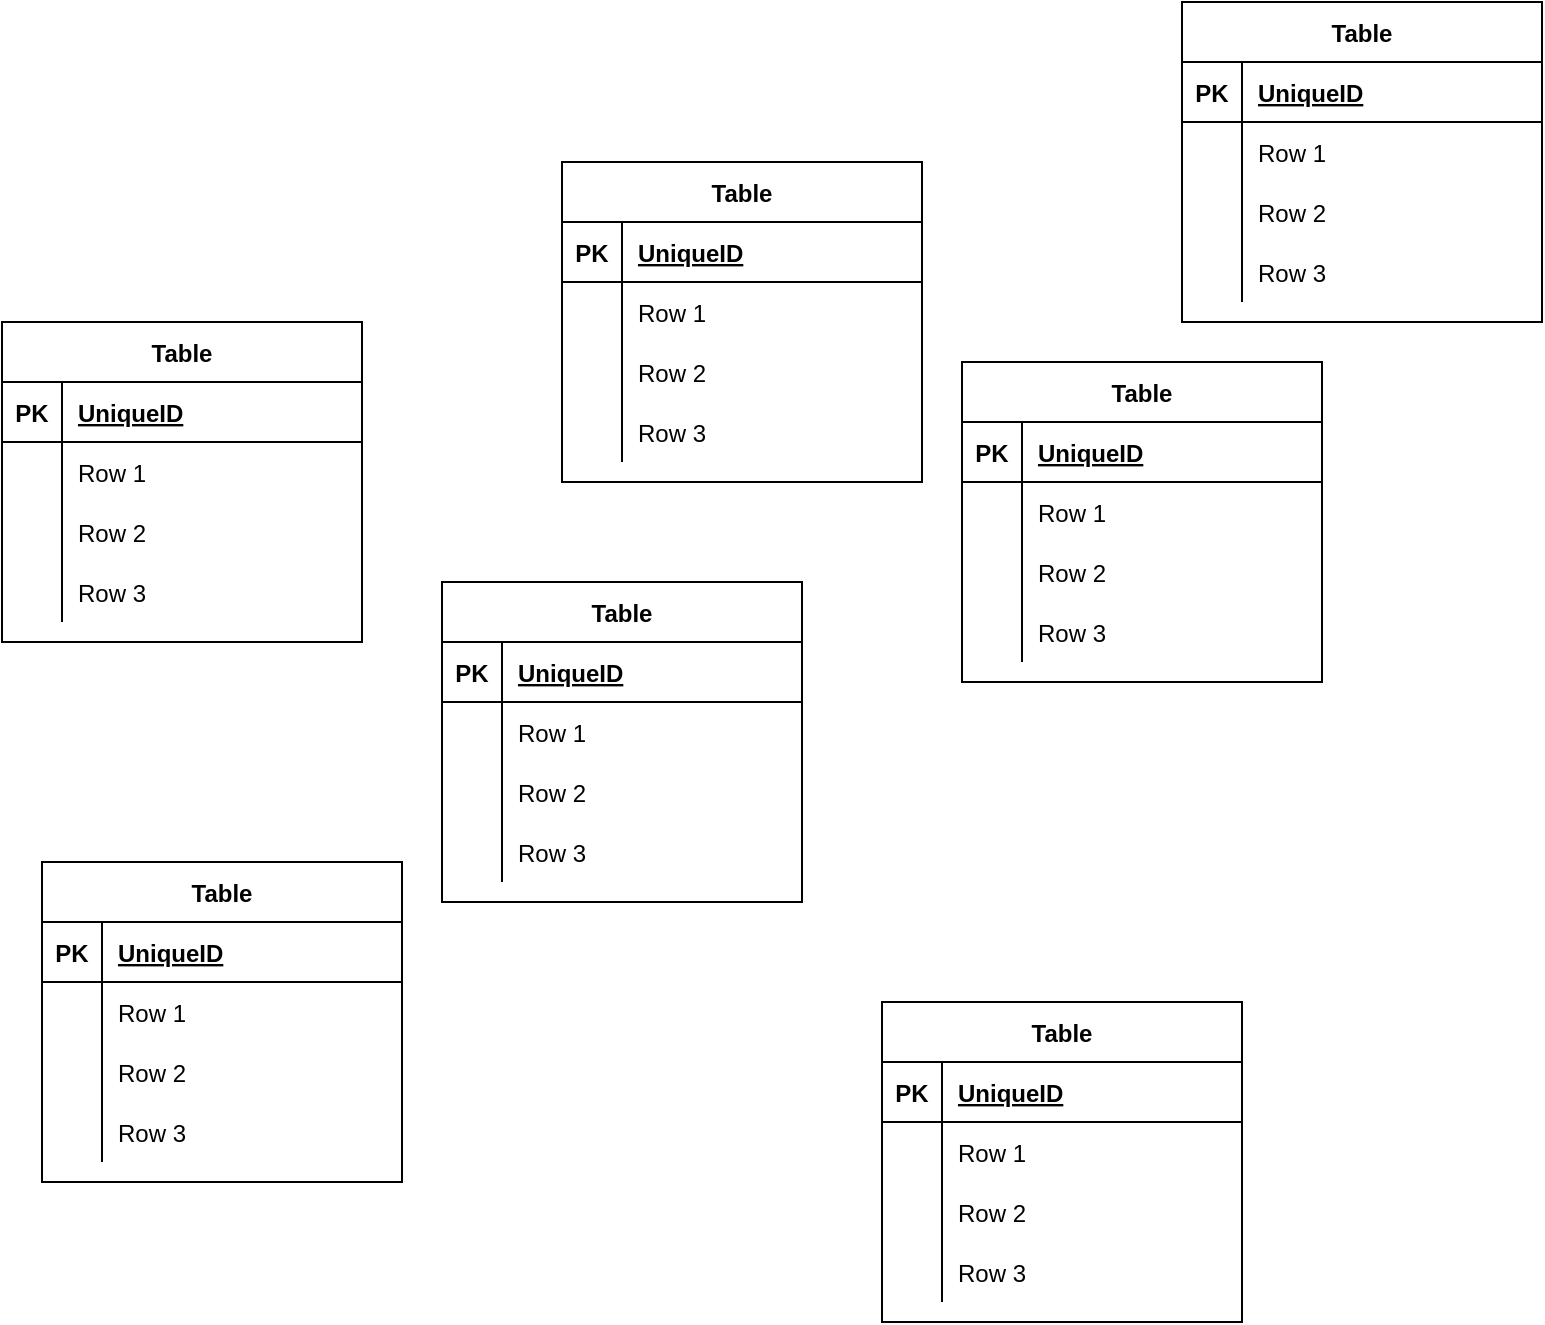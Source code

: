 <mxfile version="13.9.2" type="github"><diagram id="ITOJcjaWfq-GjLF5YvF8" name="Page-1"><mxGraphModel dx="599" dy="1462" grid="1" gridSize="10" guides="1" tooltips="1" connect="1" arrows="1" fold="1" page="1" pageScale="1" pageWidth="827" pageHeight="1169" math="0" shadow="0"><root><mxCell id="0"/><mxCell id="1" parent="0"/><mxCell id="uFaT2Hu2LV7E3nFvV5GZ-1" value="Table" style="shape=table;startSize=30;container=1;collapsible=1;childLayout=tableLayout;fixedRows=1;rowLines=0;fontStyle=1;align=center;resizeLast=1;" vertex="1" parent="1"><mxGeometry x="50" y="120" width="180" height="160" as="geometry"/></mxCell><mxCell id="uFaT2Hu2LV7E3nFvV5GZ-2" value="" style="shape=partialRectangle;collapsible=0;dropTarget=0;pointerEvents=0;fillColor=none;top=0;left=0;bottom=1;right=0;points=[[0,0.5],[1,0.5]];portConstraint=eastwest;" vertex="1" parent="uFaT2Hu2LV7E3nFvV5GZ-1"><mxGeometry y="30" width="180" height="30" as="geometry"/></mxCell><mxCell id="uFaT2Hu2LV7E3nFvV5GZ-3" value="PK" style="shape=partialRectangle;connectable=0;fillColor=none;top=0;left=0;bottom=0;right=0;fontStyle=1;overflow=hidden;" vertex="1" parent="uFaT2Hu2LV7E3nFvV5GZ-2"><mxGeometry width="30" height="30" as="geometry"/></mxCell><mxCell id="uFaT2Hu2LV7E3nFvV5GZ-4" value="UniqueID" style="shape=partialRectangle;connectable=0;fillColor=none;top=0;left=0;bottom=0;right=0;align=left;spacingLeft=6;fontStyle=5;overflow=hidden;" vertex="1" parent="uFaT2Hu2LV7E3nFvV5GZ-2"><mxGeometry x="30" width="150" height="30" as="geometry"/></mxCell><mxCell id="uFaT2Hu2LV7E3nFvV5GZ-5" value="" style="shape=partialRectangle;collapsible=0;dropTarget=0;pointerEvents=0;fillColor=none;top=0;left=0;bottom=0;right=0;points=[[0,0.5],[1,0.5]];portConstraint=eastwest;" vertex="1" parent="uFaT2Hu2LV7E3nFvV5GZ-1"><mxGeometry y="60" width="180" height="30" as="geometry"/></mxCell><mxCell id="uFaT2Hu2LV7E3nFvV5GZ-6" value="" style="shape=partialRectangle;connectable=0;fillColor=none;top=0;left=0;bottom=0;right=0;editable=1;overflow=hidden;" vertex="1" parent="uFaT2Hu2LV7E3nFvV5GZ-5"><mxGeometry width="30" height="30" as="geometry"/></mxCell><mxCell id="uFaT2Hu2LV7E3nFvV5GZ-7" value="Row 1" style="shape=partialRectangle;connectable=0;fillColor=none;top=0;left=0;bottom=0;right=0;align=left;spacingLeft=6;overflow=hidden;" vertex="1" parent="uFaT2Hu2LV7E3nFvV5GZ-5"><mxGeometry x="30" width="150" height="30" as="geometry"/></mxCell><mxCell id="uFaT2Hu2LV7E3nFvV5GZ-8" value="" style="shape=partialRectangle;collapsible=0;dropTarget=0;pointerEvents=0;fillColor=none;top=0;left=0;bottom=0;right=0;points=[[0,0.5],[1,0.5]];portConstraint=eastwest;" vertex="1" parent="uFaT2Hu2LV7E3nFvV5GZ-1"><mxGeometry y="90" width="180" height="30" as="geometry"/></mxCell><mxCell id="uFaT2Hu2LV7E3nFvV5GZ-9" value="" style="shape=partialRectangle;connectable=0;fillColor=none;top=0;left=0;bottom=0;right=0;editable=1;overflow=hidden;" vertex="1" parent="uFaT2Hu2LV7E3nFvV5GZ-8"><mxGeometry width="30" height="30" as="geometry"/></mxCell><mxCell id="uFaT2Hu2LV7E3nFvV5GZ-10" value="Row 2" style="shape=partialRectangle;connectable=0;fillColor=none;top=0;left=0;bottom=0;right=0;align=left;spacingLeft=6;overflow=hidden;" vertex="1" parent="uFaT2Hu2LV7E3nFvV5GZ-8"><mxGeometry x="30" width="150" height="30" as="geometry"/></mxCell><mxCell id="uFaT2Hu2LV7E3nFvV5GZ-11" value="" style="shape=partialRectangle;collapsible=0;dropTarget=0;pointerEvents=0;fillColor=none;top=0;left=0;bottom=0;right=0;points=[[0,0.5],[1,0.5]];portConstraint=eastwest;" vertex="1" parent="uFaT2Hu2LV7E3nFvV5GZ-1"><mxGeometry y="120" width="180" height="30" as="geometry"/></mxCell><mxCell id="uFaT2Hu2LV7E3nFvV5GZ-12" value="" style="shape=partialRectangle;connectable=0;fillColor=none;top=0;left=0;bottom=0;right=0;editable=1;overflow=hidden;" vertex="1" parent="uFaT2Hu2LV7E3nFvV5GZ-11"><mxGeometry width="30" height="30" as="geometry"/></mxCell><mxCell id="uFaT2Hu2LV7E3nFvV5GZ-13" value="Row 3" style="shape=partialRectangle;connectable=0;fillColor=none;top=0;left=0;bottom=0;right=0;align=left;spacingLeft=6;overflow=hidden;" vertex="1" parent="uFaT2Hu2LV7E3nFvV5GZ-11"><mxGeometry x="30" width="150" height="30" as="geometry"/></mxCell><mxCell id="uFaT2Hu2LV7E3nFvV5GZ-14" value="Table" style="shape=table;startSize=30;container=1;collapsible=1;childLayout=tableLayout;fixedRows=1;rowLines=0;fontStyle=1;align=center;resizeLast=1;" vertex="1" parent="1"><mxGeometry x="640" y="-40" width="180" height="160" as="geometry"/></mxCell><mxCell id="uFaT2Hu2LV7E3nFvV5GZ-15" value="" style="shape=partialRectangle;collapsible=0;dropTarget=0;pointerEvents=0;fillColor=none;top=0;left=0;bottom=1;right=0;points=[[0,0.5],[1,0.5]];portConstraint=eastwest;" vertex="1" parent="uFaT2Hu2LV7E3nFvV5GZ-14"><mxGeometry y="30" width="180" height="30" as="geometry"/></mxCell><mxCell id="uFaT2Hu2LV7E3nFvV5GZ-16" value="PK" style="shape=partialRectangle;connectable=0;fillColor=none;top=0;left=0;bottom=0;right=0;fontStyle=1;overflow=hidden;" vertex="1" parent="uFaT2Hu2LV7E3nFvV5GZ-15"><mxGeometry width="30" height="30" as="geometry"/></mxCell><mxCell id="uFaT2Hu2LV7E3nFvV5GZ-17" value="UniqueID" style="shape=partialRectangle;connectable=0;fillColor=none;top=0;left=0;bottom=0;right=0;align=left;spacingLeft=6;fontStyle=5;overflow=hidden;" vertex="1" parent="uFaT2Hu2LV7E3nFvV5GZ-15"><mxGeometry x="30" width="150" height="30" as="geometry"/></mxCell><mxCell id="uFaT2Hu2LV7E3nFvV5GZ-18" value="" style="shape=partialRectangle;collapsible=0;dropTarget=0;pointerEvents=0;fillColor=none;top=0;left=0;bottom=0;right=0;points=[[0,0.5],[1,0.5]];portConstraint=eastwest;" vertex="1" parent="uFaT2Hu2LV7E3nFvV5GZ-14"><mxGeometry y="60" width="180" height="30" as="geometry"/></mxCell><mxCell id="uFaT2Hu2LV7E3nFvV5GZ-19" value="" style="shape=partialRectangle;connectable=0;fillColor=none;top=0;left=0;bottom=0;right=0;editable=1;overflow=hidden;" vertex="1" parent="uFaT2Hu2LV7E3nFvV5GZ-18"><mxGeometry width="30" height="30" as="geometry"/></mxCell><mxCell id="uFaT2Hu2LV7E3nFvV5GZ-20" value="Row 1" style="shape=partialRectangle;connectable=0;fillColor=none;top=0;left=0;bottom=0;right=0;align=left;spacingLeft=6;overflow=hidden;" vertex="1" parent="uFaT2Hu2LV7E3nFvV5GZ-18"><mxGeometry x="30" width="150" height="30" as="geometry"/></mxCell><mxCell id="uFaT2Hu2LV7E3nFvV5GZ-21" value="" style="shape=partialRectangle;collapsible=0;dropTarget=0;pointerEvents=0;fillColor=none;top=0;left=0;bottom=0;right=0;points=[[0,0.5],[1,0.5]];portConstraint=eastwest;" vertex="1" parent="uFaT2Hu2LV7E3nFvV5GZ-14"><mxGeometry y="90" width="180" height="30" as="geometry"/></mxCell><mxCell id="uFaT2Hu2LV7E3nFvV5GZ-22" value="" style="shape=partialRectangle;connectable=0;fillColor=none;top=0;left=0;bottom=0;right=0;editable=1;overflow=hidden;" vertex="1" parent="uFaT2Hu2LV7E3nFvV5GZ-21"><mxGeometry width="30" height="30" as="geometry"/></mxCell><mxCell id="uFaT2Hu2LV7E3nFvV5GZ-23" value="Row 2" style="shape=partialRectangle;connectable=0;fillColor=none;top=0;left=0;bottom=0;right=0;align=left;spacingLeft=6;overflow=hidden;" vertex="1" parent="uFaT2Hu2LV7E3nFvV5GZ-21"><mxGeometry x="30" width="150" height="30" as="geometry"/></mxCell><mxCell id="uFaT2Hu2LV7E3nFvV5GZ-24" value="" style="shape=partialRectangle;collapsible=0;dropTarget=0;pointerEvents=0;fillColor=none;top=0;left=0;bottom=0;right=0;points=[[0,0.5],[1,0.5]];portConstraint=eastwest;" vertex="1" parent="uFaT2Hu2LV7E3nFvV5GZ-14"><mxGeometry y="120" width="180" height="30" as="geometry"/></mxCell><mxCell id="uFaT2Hu2LV7E3nFvV5GZ-25" value="" style="shape=partialRectangle;connectable=0;fillColor=none;top=0;left=0;bottom=0;right=0;editable=1;overflow=hidden;" vertex="1" parent="uFaT2Hu2LV7E3nFvV5GZ-24"><mxGeometry width="30" height="30" as="geometry"/></mxCell><mxCell id="uFaT2Hu2LV7E3nFvV5GZ-26" value="Row 3" style="shape=partialRectangle;connectable=0;fillColor=none;top=0;left=0;bottom=0;right=0;align=left;spacingLeft=6;overflow=hidden;" vertex="1" parent="uFaT2Hu2LV7E3nFvV5GZ-24"><mxGeometry x="30" width="150" height="30" as="geometry"/></mxCell><mxCell id="uFaT2Hu2LV7E3nFvV5GZ-27" value="Table" style="shape=table;startSize=30;container=1;collapsible=1;childLayout=tableLayout;fixedRows=1;rowLines=0;fontStyle=1;align=center;resizeLast=1;" vertex="1" parent="1"><mxGeometry x="270" y="250" width="180" height="160" as="geometry"/></mxCell><mxCell id="uFaT2Hu2LV7E3nFvV5GZ-28" value="" style="shape=partialRectangle;collapsible=0;dropTarget=0;pointerEvents=0;fillColor=none;top=0;left=0;bottom=1;right=0;points=[[0,0.5],[1,0.5]];portConstraint=eastwest;" vertex="1" parent="uFaT2Hu2LV7E3nFvV5GZ-27"><mxGeometry y="30" width="180" height="30" as="geometry"/></mxCell><mxCell id="uFaT2Hu2LV7E3nFvV5GZ-29" value="PK" style="shape=partialRectangle;connectable=0;fillColor=none;top=0;left=0;bottom=0;right=0;fontStyle=1;overflow=hidden;" vertex="1" parent="uFaT2Hu2LV7E3nFvV5GZ-28"><mxGeometry width="30" height="30" as="geometry"/></mxCell><mxCell id="uFaT2Hu2LV7E3nFvV5GZ-30" value="UniqueID" style="shape=partialRectangle;connectable=0;fillColor=none;top=0;left=0;bottom=0;right=0;align=left;spacingLeft=6;fontStyle=5;overflow=hidden;" vertex="1" parent="uFaT2Hu2LV7E3nFvV5GZ-28"><mxGeometry x="30" width="150" height="30" as="geometry"/></mxCell><mxCell id="uFaT2Hu2LV7E3nFvV5GZ-31" value="" style="shape=partialRectangle;collapsible=0;dropTarget=0;pointerEvents=0;fillColor=none;top=0;left=0;bottom=0;right=0;points=[[0,0.5],[1,0.5]];portConstraint=eastwest;" vertex="1" parent="uFaT2Hu2LV7E3nFvV5GZ-27"><mxGeometry y="60" width="180" height="30" as="geometry"/></mxCell><mxCell id="uFaT2Hu2LV7E3nFvV5GZ-32" value="" style="shape=partialRectangle;connectable=0;fillColor=none;top=0;left=0;bottom=0;right=0;editable=1;overflow=hidden;" vertex="1" parent="uFaT2Hu2LV7E3nFvV5GZ-31"><mxGeometry width="30" height="30" as="geometry"/></mxCell><mxCell id="uFaT2Hu2LV7E3nFvV5GZ-33" value="Row 1" style="shape=partialRectangle;connectable=0;fillColor=none;top=0;left=0;bottom=0;right=0;align=left;spacingLeft=6;overflow=hidden;" vertex="1" parent="uFaT2Hu2LV7E3nFvV5GZ-31"><mxGeometry x="30" width="150" height="30" as="geometry"/></mxCell><mxCell id="uFaT2Hu2LV7E3nFvV5GZ-34" value="" style="shape=partialRectangle;collapsible=0;dropTarget=0;pointerEvents=0;fillColor=none;top=0;left=0;bottom=0;right=0;points=[[0,0.5],[1,0.5]];portConstraint=eastwest;" vertex="1" parent="uFaT2Hu2LV7E3nFvV5GZ-27"><mxGeometry y="90" width="180" height="30" as="geometry"/></mxCell><mxCell id="uFaT2Hu2LV7E3nFvV5GZ-35" value="" style="shape=partialRectangle;connectable=0;fillColor=none;top=0;left=0;bottom=0;right=0;editable=1;overflow=hidden;" vertex="1" parent="uFaT2Hu2LV7E3nFvV5GZ-34"><mxGeometry width="30" height="30" as="geometry"/></mxCell><mxCell id="uFaT2Hu2LV7E3nFvV5GZ-36" value="Row 2" style="shape=partialRectangle;connectable=0;fillColor=none;top=0;left=0;bottom=0;right=0;align=left;spacingLeft=6;overflow=hidden;" vertex="1" parent="uFaT2Hu2LV7E3nFvV5GZ-34"><mxGeometry x="30" width="150" height="30" as="geometry"/></mxCell><mxCell id="uFaT2Hu2LV7E3nFvV5GZ-37" value="" style="shape=partialRectangle;collapsible=0;dropTarget=0;pointerEvents=0;fillColor=none;top=0;left=0;bottom=0;right=0;points=[[0,0.5],[1,0.5]];portConstraint=eastwest;" vertex="1" parent="uFaT2Hu2LV7E3nFvV5GZ-27"><mxGeometry y="120" width="180" height="30" as="geometry"/></mxCell><mxCell id="uFaT2Hu2LV7E3nFvV5GZ-38" value="" style="shape=partialRectangle;connectable=0;fillColor=none;top=0;left=0;bottom=0;right=0;editable=1;overflow=hidden;" vertex="1" parent="uFaT2Hu2LV7E3nFvV5GZ-37"><mxGeometry width="30" height="30" as="geometry"/></mxCell><mxCell id="uFaT2Hu2LV7E3nFvV5GZ-39" value="Row 3" style="shape=partialRectangle;connectable=0;fillColor=none;top=0;left=0;bottom=0;right=0;align=left;spacingLeft=6;overflow=hidden;" vertex="1" parent="uFaT2Hu2LV7E3nFvV5GZ-37"><mxGeometry x="30" width="150" height="30" as="geometry"/></mxCell><mxCell id="uFaT2Hu2LV7E3nFvV5GZ-40" value="Table" style="shape=table;startSize=30;container=1;collapsible=1;childLayout=tableLayout;fixedRows=1;rowLines=0;fontStyle=1;align=center;resizeLast=1;" vertex="1" parent="1"><mxGeometry x="330" y="40" width="180" height="160" as="geometry"/></mxCell><mxCell id="uFaT2Hu2LV7E3nFvV5GZ-41" value="" style="shape=partialRectangle;collapsible=0;dropTarget=0;pointerEvents=0;fillColor=none;top=0;left=0;bottom=1;right=0;points=[[0,0.5],[1,0.5]];portConstraint=eastwest;" vertex="1" parent="uFaT2Hu2LV7E3nFvV5GZ-40"><mxGeometry y="30" width="180" height="30" as="geometry"/></mxCell><mxCell id="uFaT2Hu2LV7E3nFvV5GZ-42" value="PK" style="shape=partialRectangle;connectable=0;fillColor=none;top=0;left=0;bottom=0;right=0;fontStyle=1;overflow=hidden;" vertex="1" parent="uFaT2Hu2LV7E3nFvV5GZ-41"><mxGeometry width="30" height="30" as="geometry"/></mxCell><mxCell id="uFaT2Hu2LV7E3nFvV5GZ-43" value="UniqueID" style="shape=partialRectangle;connectable=0;fillColor=none;top=0;left=0;bottom=0;right=0;align=left;spacingLeft=6;fontStyle=5;overflow=hidden;" vertex="1" parent="uFaT2Hu2LV7E3nFvV5GZ-41"><mxGeometry x="30" width="150" height="30" as="geometry"/></mxCell><mxCell id="uFaT2Hu2LV7E3nFvV5GZ-44" value="" style="shape=partialRectangle;collapsible=0;dropTarget=0;pointerEvents=0;fillColor=none;top=0;left=0;bottom=0;right=0;points=[[0,0.5],[1,0.5]];portConstraint=eastwest;" vertex="1" parent="uFaT2Hu2LV7E3nFvV5GZ-40"><mxGeometry y="60" width="180" height="30" as="geometry"/></mxCell><mxCell id="uFaT2Hu2LV7E3nFvV5GZ-45" value="" style="shape=partialRectangle;connectable=0;fillColor=none;top=0;left=0;bottom=0;right=0;editable=1;overflow=hidden;" vertex="1" parent="uFaT2Hu2LV7E3nFvV5GZ-44"><mxGeometry width="30" height="30" as="geometry"/></mxCell><mxCell id="uFaT2Hu2LV7E3nFvV5GZ-46" value="Row 1" style="shape=partialRectangle;connectable=0;fillColor=none;top=0;left=0;bottom=0;right=0;align=left;spacingLeft=6;overflow=hidden;" vertex="1" parent="uFaT2Hu2LV7E3nFvV5GZ-44"><mxGeometry x="30" width="150" height="30" as="geometry"/></mxCell><mxCell id="uFaT2Hu2LV7E3nFvV5GZ-47" value="" style="shape=partialRectangle;collapsible=0;dropTarget=0;pointerEvents=0;fillColor=none;top=0;left=0;bottom=0;right=0;points=[[0,0.5],[1,0.5]];portConstraint=eastwest;" vertex="1" parent="uFaT2Hu2LV7E3nFvV5GZ-40"><mxGeometry y="90" width="180" height="30" as="geometry"/></mxCell><mxCell id="uFaT2Hu2LV7E3nFvV5GZ-48" value="" style="shape=partialRectangle;connectable=0;fillColor=none;top=0;left=0;bottom=0;right=0;editable=1;overflow=hidden;" vertex="1" parent="uFaT2Hu2LV7E3nFvV5GZ-47"><mxGeometry width="30" height="30" as="geometry"/></mxCell><mxCell id="uFaT2Hu2LV7E3nFvV5GZ-49" value="Row 2" style="shape=partialRectangle;connectable=0;fillColor=none;top=0;left=0;bottom=0;right=0;align=left;spacingLeft=6;overflow=hidden;" vertex="1" parent="uFaT2Hu2LV7E3nFvV5GZ-47"><mxGeometry x="30" width="150" height="30" as="geometry"/></mxCell><mxCell id="uFaT2Hu2LV7E3nFvV5GZ-50" value="" style="shape=partialRectangle;collapsible=0;dropTarget=0;pointerEvents=0;fillColor=none;top=0;left=0;bottom=0;right=0;points=[[0,0.5],[1,0.5]];portConstraint=eastwest;" vertex="1" parent="uFaT2Hu2LV7E3nFvV5GZ-40"><mxGeometry y="120" width="180" height="30" as="geometry"/></mxCell><mxCell id="uFaT2Hu2LV7E3nFvV5GZ-51" value="" style="shape=partialRectangle;connectable=0;fillColor=none;top=0;left=0;bottom=0;right=0;editable=1;overflow=hidden;" vertex="1" parent="uFaT2Hu2LV7E3nFvV5GZ-50"><mxGeometry width="30" height="30" as="geometry"/></mxCell><mxCell id="uFaT2Hu2LV7E3nFvV5GZ-52" value="Row 3" style="shape=partialRectangle;connectable=0;fillColor=none;top=0;left=0;bottom=0;right=0;align=left;spacingLeft=6;overflow=hidden;" vertex="1" parent="uFaT2Hu2LV7E3nFvV5GZ-50"><mxGeometry x="30" width="150" height="30" as="geometry"/></mxCell><mxCell id="uFaT2Hu2LV7E3nFvV5GZ-53" value="Table" style="shape=table;startSize=30;container=1;collapsible=1;childLayout=tableLayout;fixedRows=1;rowLines=0;fontStyle=1;align=center;resizeLast=1;" vertex="1" parent="1"><mxGeometry x="490" y="460" width="180" height="160" as="geometry"/></mxCell><mxCell id="uFaT2Hu2LV7E3nFvV5GZ-54" value="" style="shape=partialRectangle;collapsible=0;dropTarget=0;pointerEvents=0;fillColor=none;top=0;left=0;bottom=1;right=0;points=[[0,0.5],[1,0.5]];portConstraint=eastwest;" vertex="1" parent="uFaT2Hu2LV7E3nFvV5GZ-53"><mxGeometry y="30" width="180" height="30" as="geometry"/></mxCell><mxCell id="uFaT2Hu2LV7E3nFvV5GZ-55" value="PK" style="shape=partialRectangle;connectable=0;fillColor=none;top=0;left=0;bottom=0;right=0;fontStyle=1;overflow=hidden;" vertex="1" parent="uFaT2Hu2LV7E3nFvV5GZ-54"><mxGeometry width="30" height="30" as="geometry"/></mxCell><mxCell id="uFaT2Hu2LV7E3nFvV5GZ-56" value="UniqueID" style="shape=partialRectangle;connectable=0;fillColor=none;top=0;left=0;bottom=0;right=0;align=left;spacingLeft=6;fontStyle=5;overflow=hidden;" vertex="1" parent="uFaT2Hu2LV7E3nFvV5GZ-54"><mxGeometry x="30" width="150" height="30" as="geometry"/></mxCell><mxCell id="uFaT2Hu2LV7E3nFvV5GZ-57" value="" style="shape=partialRectangle;collapsible=0;dropTarget=0;pointerEvents=0;fillColor=none;top=0;left=0;bottom=0;right=0;points=[[0,0.5],[1,0.5]];portConstraint=eastwest;" vertex="1" parent="uFaT2Hu2LV7E3nFvV5GZ-53"><mxGeometry y="60" width="180" height="30" as="geometry"/></mxCell><mxCell id="uFaT2Hu2LV7E3nFvV5GZ-58" value="" style="shape=partialRectangle;connectable=0;fillColor=none;top=0;left=0;bottom=0;right=0;editable=1;overflow=hidden;" vertex="1" parent="uFaT2Hu2LV7E3nFvV5GZ-57"><mxGeometry width="30" height="30" as="geometry"/></mxCell><mxCell id="uFaT2Hu2LV7E3nFvV5GZ-59" value="Row 1" style="shape=partialRectangle;connectable=0;fillColor=none;top=0;left=0;bottom=0;right=0;align=left;spacingLeft=6;overflow=hidden;" vertex="1" parent="uFaT2Hu2LV7E3nFvV5GZ-57"><mxGeometry x="30" width="150" height="30" as="geometry"/></mxCell><mxCell id="uFaT2Hu2LV7E3nFvV5GZ-60" value="" style="shape=partialRectangle;collapsible=0;dropTarget=0;pointerEvents=0;fillColor=none;top=0;left=0;bottom=0;right=0;points=[[0,0.5],[1,0.5]];portConstraint=eastwest;" vertex="1" parent="uFaT2Hu2LV7E3nFvV5GZ-53"><mxGeometry y="90" width="180" height="30" as="geometry"/></mxCell><mxCell id="uFaT2Hu2LV7E3nFvV5GZ-61" value="" style="shape=partialRectangle;connectable=0;fillColor=none;top=0;left=0;bottom=0;right=0;editable=1;overflow=hidden;" vertex="1" parent="uFaT2Hu2LV7E3nFvV5GZ-60"><mxGeometry width="30" height="30" as="geometry"/></mxCell><mxCell id="uFaT2Hu2LV7E3nFvV5GZ-62" value="Row 2" style="shape=partialRectangle;connectable=0;fillColor=none;top=0;left=0;bottom=0;right=0;align=left;spacingLeft=6;overflow=hidden;" vertex="1" parent="uFaT2Hu2LV7E3nFvV5GZ-60"><mxGeometry x="30" width="150" height="30" as="geometry"/></mxCell><mxCell id="uFaT2Hu2LV7E3nFvV5GZ-63" value="" style="shape=partialRectangle;collapsible=0;dropTarget=0;pointerEvents=0;fillColor=none;top=0;left=0;bottom=0;right=0;points=[[0,0.5],[1,0.5]];portConstraint=eastwest;" vertex="1" parent="uFaT2Hu2LV7E3nFvV5GZ-53"><mxGeometry y="120" width="180" height="30" as="geometry"/></mxCell><mxCell id="uFaT2Hu2LV7E3nFvV5GZ-64" value="" style="shape=partialRectangle;connectable=0;fillColor=none;top=0;left=0;bottom=0;right=0;editable=1;overflow=hidden;" vertex="1" parent="uFaT2Hu2LV7E3nFvV5GZ-63"><mxGeometry width="30" height="30" as="geometry"/></mxCell><mxCell id="uFaT2Hu2LV7E3nFvV5GZ-65" value="Row 3" style="shape=partialRectangle;connectable=0;fillColor=none;top=0;left=0;bottom=0;right=0;align=left;spacingLeft=6;overflow=hidden;" vertex="1" parent="uFaT2Hu2LV7E3nFvV5GZ-63"><mxGeometry x="30" width="150" height="30" as="geometry"/></mxCell><mxCell id="uFaT2Hu2LV7E3nFvV5GZ-66" value="Table" style="shape=table;startSize=30;container=1;collapsible=1;childLayout=tableLayout;fixedRows=1;rowLines=0;fontStyle=1;align=center;resizeLast=1;" vertex="1" parent="1"><mxGeometry x="70" y="390" width="180" height="160" as="geometry"/></mxCell><mxCell id="uFaT2Hu2LV7E3nFvV5GZ-67" value="" style="shape=partialRectangle;collapsible=0;dropTarget=0;pointerEvents=0;fillColor=none;top=0;left=0;bottom=1;right=0;points=[[0,0.5],[1,0.5]];portConstraint=eastwest;" vertex="1" parent="uFaT2Hu2LV7E3nFvV5GZ-66"><mxGeometry y="30" width="180" height="30" as="geometry"/></mxCell><mxCell id="uFaT2Hu2LV7E3nFvV5GZ-68" value="PK" style="shape=partialRectangle;connectable=0;fillColor=none;top=0;left=0;bottom=0;right=0;fontStyle=1;overflow=hidden;" vertex="1" parent="uFaT2Hu2LV7E3nFvV5GZ-67"><mxGeometry width="30" height="30" as="geometry"/></mxCell><mxCell id="uFaT2Hu2LV7E3nFvV5GZ-69" value="UniqueID" style="shape=partialRectangle;connectable=0;fillColor=none;top=0;left=0;bottom=0;right=0;align=left;spacingLeft=6;fontStyle=5;overflow=hidden;" vertex="1" parent="uFaT2Hu2LV7E3nFvV5GZ-67"><mxGeometry x="30" width="150" height="30" as="geometry"/></mxCell><mxCell id="uFaT2Hu2LV7E3nFvV5GZ-70" value="" style="shape=partialRectangle;collapsible=0;dropTarget=0;pointerEvents=0;fillColor=none;top=0;left=0;bottom=0;right=0;points=[[0,0.5],[1,0.5]];portConstraint=eastwest;" vertex="1" parent="uFaT2Hu2LV7E3nFvV5GZ-66"><mxGeometry y="60" width="180" height="30" as="geometry"/></mxCell><mxCell id="uFaT2Hu2LV7E3nFvV5GZ-71" value="" style="shape=partialRectangle;connectable=0;fillColor=none;top=0;left=0;bottom=0;right=0;editable=1;overflow=hidden;" vertex="1" parent="uFaT2Hu2LV7E3nFvV5GZ-70"><mxGeometry width="30" height="30" as="geometry"/></mxCell><mxCell id="uFaT2Hu2LV7E3nFvV5GZ-72" value="Row 1" style="shape=partialRectangle;connectable=0;fillColor=none;top=0;left=0;bottom=0;right=0;align=left;spacingLeft=6;overflow=hidden;" vertex="1" parent="uFaT2Hu2LV7E3nFvV5GZ-70"><mxGeometry x="30" width="150" height="30" as="geometry"/></mxCell><mxCell id="uFaT2Hu2LV7E3nFvV5GZ-73" value="" style="shape=partialRectangle;collapsible=0;dropTarget=0;pointerEvents=0;fillColor=none;top=0;left=0;bottom=0;right=0;points=[[0,0.5],[1,0.5]];portConstraint=eastwest;" vertex="1" parent="uFaT2Hu2LV7E3nFvV5GZ-66"><mxGeometry y="90" width="180" height="30" as="geometry"/></mxCell><mxCell id="uFaT2Hu2LV7E3nFvV5GZ-74" value="" style="shape=partialRectangle;connectable=0;fillColor=none;top=0;left=0;bottom=0;right=0;editable=1;overflow=hidden;" vertex="1" parent="uFaT2Hu2LV7E3nFvV5GZ-73"><mxGeometry width="30" height="30" as="geometry"/></mxCell><mxCell id="uFaT2Hu2LV7E3nFvV5GZ-75" value="Row 2" style="shape=partialRectangle;connectable=0;fillColor=none;top=0;left=0;bottom=0;right=0;align=left;spacingLeft=6;overflow=hidden;" vertex="1" parent="uFaT2Hu2LV7E3nFvV5GZ-73"><mxGeometry x="30" width="150" height="30" as="geometry"/></mxCell><mxCell id="uFaT2Hu2LV7E3nFvV5GZ-76" value="" style="shape=partialRectangle;collapsible=0;dropTarget=0;pointerEvents=0;fillColor=none;top=0;left=0;bottom=0;right=0;points=[[0,0.5],[1,0.5]];portConstraint=eastwest;" vertex="1" parent="uFaT2Hu2LV7E3nFvV5GZ-66"><mxGeometry y="120" width="180" height="30" as="geometry"/></mxCell><mxCell id="uFaT2Hu2LV7E3nFvV5GZ-77" value="" style="shape=partialRectangle;connectable=0;fillColor=none;top=0;left=0;bottom=0;right=0;editable=1;overflow=hidden;" vertex="1" parent="uFaT2Hu2LV7E3nFvV5GZ-76"><mxGeometry width="30" height="30" as="geometry"/></mxCell><mxCell id="uFaT2Hu2LV7E3nFvV5GZ-78" value="Row 3" style="shape=partialRectangle;connectable=0;fillColor=none;top=0;left=0;bottom=0;right=0;align=left;spacingLeft=6;overflow=hidden;" vertex="1" parent="uFaT2Hu2LV7E3nFvV5GZ-76"><mxGeometry x="30" width="150" height="30" as="geometry"/></mxCell><mxCell id="uFaT2Hu2LV7E3nFvV5GZ-79" value="Table" style="shape=table;startSize=30;container=1;collapsible=1;childLayout=tableLayout;fixedRows=1;rowLines=0;fontStyle=1;align=center;resizeLast=1;" vertex="1" parent="1"><mxGeometry x="530" y="140" width="180" height="160" as="geometry"/></mxCell><mxCell id="uFaT2Hu2LV7E3nFvV5GZ-80" value="" style="shape=partialRectangle;collapsible=0;dropTarget=0;pointerEvents=0;fillColor=none;top=0;left=0;bottom=1;right=0;points=[[0,0.5],[1,0.5]];portConstraint=eastwest;" vertex="1" parent="uFaT2Hu2LV7E3nFvV5GZ-79"><mxGeometry y="30" width="180" height="30" as="geometry"/></mxCell><mxCell id="uFaT2Hu2LV7E3nFvV5GZ-81" value="PK" style="shape=partialRectangle;connectable=0;fillColor=none;top=0;left=0;bottom=0;right=0;fontStyle=1;overflow=hidden;" vertex="1" parent="uFaT2Hu2LV7E3nFvV5GZ-80"><mxGeometry width="30" height="30" as="geometry"/></mxCell><mxCell id="uFaT2Hu2LV7E3nFvV5GZ-82" value="UniqueID" style="shape=partialRectangle;connectable=0;fillColor=none;top=0;left=0;bottom=0;right=0;align=left;spacingLeft=6;fontStyle=5;overflow=hidden;" vertex="1" parent="uFaT2Hu2LV7E3nFvV5GZ-80"><mxGeometry x="30" width="150" height="30" as="geometry"/></mxCell><mxCell id="uFaT2Hu2LV7E3nFvV5GZ-83" value="" style="shape=partialRectangle;collapsible=0;dropTarget=0;pointerEvents=0;fillColor=none;top=0;left=0;bottom=0;right=0;points=[[0,0.5],[1,0.5]];portConstraint=eastwest;" vertex="1" parent="uFaT2Hu2LV7E3nFvV5GZ-79"><mxGeometry y="60" width="180" height="30" as="geometry"/></mxCell><mxCell id="uFaT2Hu2LV7E3nFvV5GZ-84" value="" style="shape=partialRectangle;connectable=0;fillColor=none;top=0;left=0;bottom=0;right=0;editable=1;overflow=hidden;" vertex="1" parent="uFaT2Hu2LV7E3nFvV5GZ-83"><mxGeometry width="30" height="30" as="geometry"/></mxCell><mxCell id="uFaT2Hu2LV7E3nFvV5GZ-85" value="Row 1" style="shape=partialRectangle;connectable=0;fillColor=none;top=0;left=0;bottom=0;right=0;align=left;spacingLeft=6;overflow=hidden;" vertex="1" parent="uFaT2Hu2LV7E3nFvV5GZ-83"><mxGeometry x="30" width="150" height="30" as="geometry"/></mxCell><mxCell id="uFaT2Hu2LV7E3nFvV5GZ-86" value="" style="shape=partialRectangle;collapsible=0;dropTarget=0;pointerEvents=0;fillColor=none;top=0;left=0;bottom=0;right=0;points=[[0,0.5],[1,0.5]];portConstraint=eastwest;" vertex="1" parent="uFaT2Hu2LV7E3nFvV5GZ-79"><mxGeometry y="90" width="180" height="30" as="geometry"/></mxCell><mxCell id="uFaT2Hu2LV7E3nFvV5GZ-87" value="" style="shape=partialRectangle;connectable=0;fillColor=none;top=0;left=0;bottom=0;right=0;editable=1;overflow=hidden;" vertex="1" parent="uFaT2Hu2LV7E3nFvV5GZ-86"><mxGeometry width="30" height="30" as="geometry"/></mxCell><mxCell id="uFaT2Hu2LV7E3nFvV5GZ-88" value="Row 2" style="shape=partialRectangle;connectable=0;fillColor=none;top=0;left=0;bottom=0;right=0;align=left;spacingLeft=6;overflow=hidden;" vertex="1" parent="uFaT2Hu2LV7E3nFvV5GZ-86"><mxGeometry x="30" width="150" height="30" as="geometry"/></mxCell><mxCell id="uFaT2Hu2LV7E3nFvV5GZ-89" value="" style="shape=partialRectangle;collapsible=0;dropTarget=0;pointerEvents=0;fillColor=none;top=0;left=0;bottom=0;right=0;points=[[0,0.5],[1,0.5]];portConstraint=eastwest;" vertex="1" parent="uFaT2Hu2LV7E3nFvV5GZ-79"><mxGeometry y="120" width="180" height="30" as="geometry"/></mxCell><mxCell id="uFaT2Hu2LV7E3nFvV5GZ-90" value="" style="shape=partialRectangle;connectable=0;fillColor=none;top=0;left=0;bottom=0;right=0;editable=1;overflow=hidden;" vertex="1" parent="uFaT2Hu2LV7E3nFvV5GZ-89"><mxGeometry width="30" height="30" as="geometry"/></mxCell><mxCell id="uFaT2Hu2LV7E3nFvV5GZ-91" value="Row 3" style="shape=partialRectangle;connectable=0;fillColor=none;top=0;left=0;bottom=0;right=0;align=left;spacingLeft=6;overflow=hidden;" vertex="1" parent="uFaT2Hu2LV7E3nFvV5GZ-89"><mxGeometry x="30" width="150" height="30" as="geometry"/></mxCell></root></mxGraphModel></diagram></mxfile>